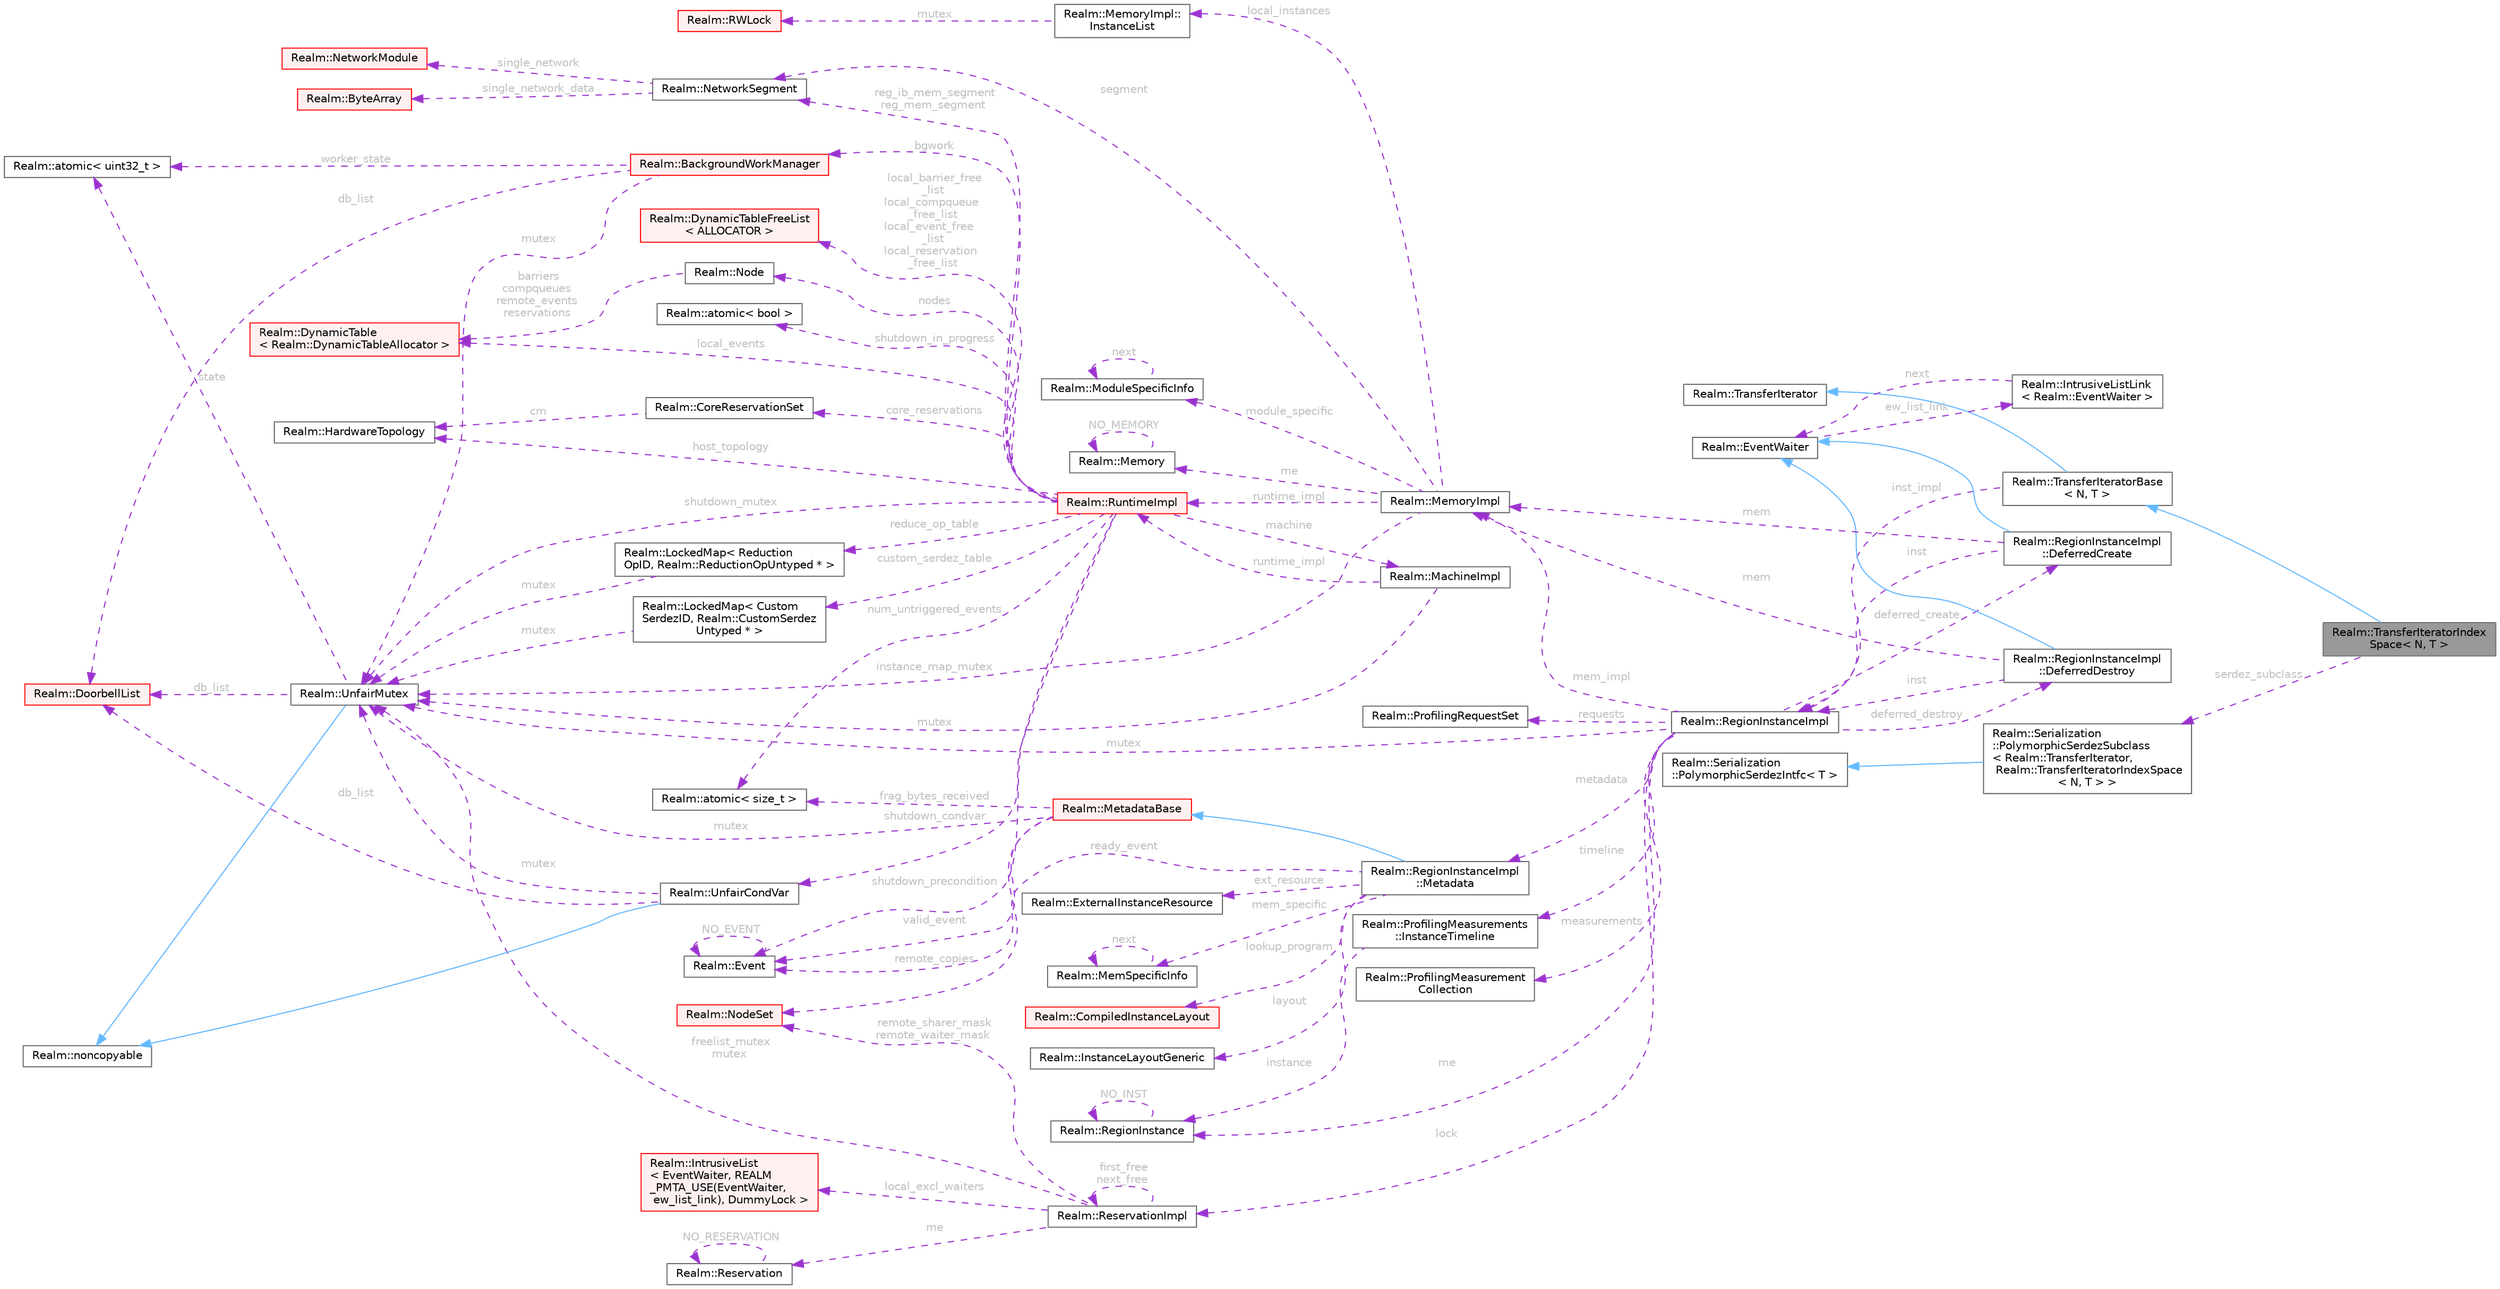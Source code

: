 digraph "Realm::TransferIteratorIndexSpace&lt; N, T &gt;"
{
 // LATEX_PDF_SIZE
  bgcolor="transparent";
  edge [fontname=Helvetica,fontsize=10,labelfontname=Helvetica,labelfontsize=10];
  node [fontname=Helvetica,fontsize=10,shape=box,height=0.2,width=0.4];
  rankdir="LR";
  Node1 [id="Node000001",label="Realm::TransferIteratorIndex\lSpace\< N, T \>",height=0.2,width=0.4,color="gray40", fillcolor="grey60", style="filled", fontcolor="black",tooltip=" "];
  Node2 -> Node1 [id="edge1_Node000001_Node000002",dir="back",color="steelblue1",style="solid",tooltip=" "];
  Node2 [id="Node000002",label="Realm::TransferIteratorBase\l\< N, T \>",height=0.2,width=0.4,color="gray40", fillcolor="white", style="filled",URL="$classRealm_1_1TransferIteratorBase.html",tooltip=" "];
  Node3 -> Node2 [id="edge2_Node000002_Node000003",dir="back",color="steelblue1",style="solid",tooltip=" "];
  Node3 [id="Node000003",label="Realm::TransferIterator",height=0.2,width=0.4,color="gray40", fillcolor="white", style="filled",URL="$classRealm_1_1TransferIterator.html",tooltip=" "];
  Node4 -> Node2 [id="edge3_Node000002_Node000004",dir="back",color="darkorchid3",style="dashed",tooltip=" ",label=" inst_impl",fontcolor="grey" ];
  Node4 [id="Node000004",label="Realm::RegionInstanceImpl",height=0.2,width=0.4,color="gray40", fillcolor="white", style="filled",URL="$classRealm_1_1RegionInstanceImpl.html",tooltip=" "];
  Node5 -> Node4 [id="edge4_Node000004_Node000005",dir="back",color="darkorchid3",style="dashed",tooltip=" ",label=" deferred_create",fontcolor="grey" ];
  Node5 [id="Node000005",label="Realm::RegionInstanceImpl\l::DeferredCreate",height=0.2,width=0.4,color="gray40", fillcolor="white", style="filled",URL="$classRealm_1_1RegionInstanceImpl_1_1DeferredCreate.html",tooltip=" "];
  Node6 -> Node5 [id="edge5_Node000005_Node000006",dir="back",color="steelblue1",style="solid",tooltip=" "];
  Node6 [id="Node000006",label="Realm::EventWaiter",height=0.2,width=0.4,color="gray40", fillcolor="white", style="filled",URL="$classRealm_1_1EventWaiter.html",tooltip=" "];
  Node7 -> Node6 [id="edge6_Node000006_Node000007",dir="back",color="darkorchid3",style="dashed",tooltip=" ",label=" ew_list_link",fontcolor="grey" ];
  Node7 [id="Node000007",label="Realm::IntrusiveListLink\l\< Realm::EventWaiter \>",height=0.2,width=0.4,color="gray40", fillcolor="white", style="filled",URL="$structRealm_1_1IntrusiveListLink.html",tooltip=" "];
  Node6 -> Node7 [id="edge7_Node000007_Node000006",dir="back",color="darkorchid3",style="dashed",tooltip=" ",label=" next",fontcolor="grey" ];
  Node4 -> Node5 [id="edge8_Node000005_Node000004",dir="back",color="darkorchid3",style="dashed",tooltip=" ",label=" inst",fontcolor="grey" ];
  Node8 -> Node5 [id="edge9_Node000005_Node000008",dir="back",color="darkorchid3",style="dashed",tooltip=" ",label=" mem",fontcolor="grey" ];
  Node8 [id="Node000008",label="Realm::MemoryImpl",height=0.2,width=0.4,color="gray40", fillcolor="white", style="filled",URL="$classRealm_1_1MemoryImpl.html",tooltip=" "];
  Node9 -> Node8 [id="edge10_Node000008_Node000009",dir="back",color="darkorchid3",style="dashed",tooltip=" ",label=" me",fontcolor="grey" ];
  Node9 [id="Node000009",label="Realm::Memory",height=0.2,width=0.4,color="gray40", fillcolor="white", style="filled",URL="$classRealm_1_1Memory.html",tooltip=" "];
  Node9 -> Node9 [id="edge11_Node000009_Node000009",dir="back",color="darkorchid3",style="dashed",tooltip=" ",label=" NO_MEMORY",fontcolor="grey" ];
  Node10 -> Node8 [id="edge12_Node000008_Node000010",dir="back",color="darkorchid3",style="dashed",tooltip=" ",label=" segment",fontcolor="grey" ];
  Node10 [id="Node000010",label="Realm::NetworkSegment",height=0.2,width=0.4,color="gray40", fillcolor="white", style="filled",URL="$classRealm_1_1NetworkSegment.html",tooltip=" "];
  Node11 -> Node10 [id="edge13_Node000010_Node000011",dir="back",color="darkorchid3",style="dashed",tooltip=" ",label=" single_network",fontcolor="grey" ];
  Node11 [id="Node000011",label="Realm::NetworkModule",height=0.2,width=0.4,color="red", fillcolor="#FFF0F0", style="filled",URL="$classRealm_1_1NetworkModule.html",tooltip=" "];
  Node13 -> Node10 [id="edge14_Node000010_Node000013",dir="back",color="darkorchid3",style="dashed",tooltip=" ",label=" single_network_data",fontcolor="grey" ];
  Node13 [id="Node000013",label="Realm::ByteArray",height=0.2,width=0.4,color="red", fillcolor="#FFF0F0", style="filled",URL="$classRealm_1_1ByteArray.html",tooltip=" "];
  Node15 -> Node8 [id="edge15_Node000008_Node000015",dir="back",color="darkorchid3",style="dashed",tooltip=" ",label=" module_specific",fontcolor="grey" ];
  Node15 [id="Node000015",label="Realm::ModuleSpecificInfo",height=0.2,width=0.4,color="gray40", fillcolor="white", style="filled",URL="$classRealm_1_1ModuleSpecificInfo.html",tooltip=" "];
  Node15 -> Node15 [id="edge16_Node000015_Node000015",dir="back",color="darkorchid3",style="dashed",tooltip=" ",label=" next",fontcolor="grey" ];
  Node16 -> Node8 [id="edge17_Node000008_Node000016",dir="back",color="darkorchid3",style="dashed",tooltip=" ",label=" instance_map_mutex",fontcolor="grey" ];
  Node16 [id="Node000016",label="Realm::UnfairMutex",height=0.2,width=0.4,color="gray40", fillcolor="white", style="filled",URL="$classRealm_1_1UnfairMutex.html",tooltip=" "];
  Node17 -> Node16 [id="edge18_Node000016_Node000017",dir="back",color="steelblue1",style="solid",tooltip=" "];
  Node17 [id="Node000017",label="Realm::noncopyable",height=0.2,width=0.4,color="gray40", fillcolor="white", style="filled",URL="$classRealm_1_1noncopyable.html",tooltip=" "];
  Node18 -> Node16 [id="edge19_Node000016_Node000018",dir="back",color="darkorchid3",style="dashed",tooltip=" ",label=" state",fontcolor="grey" ];
  Node18 [id="Node000018",label="Realm::atomic\< uint32_t \>",height=0.2,width=0.4,color="gray40", fillcolor="white", style="filled",URL="$classRealm_1_1atomic.html",tooltip=" "];
  Node19 -> Node16 [id="edge20_Node000016_Node000019",dir="back",color="darkorchid3",style="dashed",tooltip=" ",label=" db_list",fontcolor="grey" ];
  Node19 [id="Node000019",label="Realm::DoorbellList",height=0.2,width=0.4,color="red", fillcolor="#FFF0F0", style="filled",URL="$classRealm_1_1DoorbellList.html",tooltip=" "];
  Node21 -> Node8 [id="edge21_Node000008_Node000021",dir="back",color="darkorchid3",style="dashed",tooltip=" ",label=" local_instances",fontcolor="grey" ];
  Node21 [id="Node000021",label="Realm::MemoryImpl::\lInstanceList",height=0.2,width=0.4,color="gray40", fillcolor="white", style="filled",URL="$structRealm_1_1MemoryImpl_1_1InstanceList.html",tooltip=" "];
  Node22 -> Node21 [id="edge22_Node000021_Node000022",dir="back",color="darkorchid3",style="dashed",tooltip=" ",label=" mutex",fontcolor="grey" ];
  Node22 [id="Node000022",label="Realm::RWLock",height=0.2,width=0.4,color="red", fillcolor="#FFF0F0", style="filled",URL="$classRealm_1_1RWLock.html",tooltip=" "];
  Node25 -> Node8 [id="edge23_Node000008_Node000025",dir="back",color="darkorchid3",style="dashed",tooltip=" ",label=" runtime_impl",fontcolor="grey" ];
  Node25 [id="Node000025",label="Realm::RuntimeImpl",height=0.2,width=0.4,color="red", fillcolor="#FFF0F0", style="filled",URL="$classRealm_1_1RuntimeImpl.html",tooltip=" "];
  Node26 -> Node25 [id="edge24_Node000025_Node000026",dir="back",color="darkorchid3",style="dashed",tooltip=" ",label=" machine",fontcolor="grey" ];
  Node26 [id="Node000026",label="Realm::MachineImpl",height=0.2,width=0.4,color="gray40", fillcolor="white", style="filled",URL="$classRealm_1_1MachineImpl.html",tooltip=" "];
  Node16 -> Node26 [id="edge25_Node000026_Node000016",dir="back",color="darkorchid3",style="dashed",tooltip=" ",label=" mutex",fontcolor="grey" ];
  Node25 -> Node26 [id="edge26_Node000026_Node000025",dir="back",color="darkorchid3",style="dashed",tooltip=" ",label=" runtime_impl",fontcolor="grey" ];
  Node27 -> Node25 [id="edge27_Node000025_Node000027",dir="back",color="darkorchid3",style="dashed",tooltip=" ",label=" reduce_op_table",fontcolor="grey" ];
  Node27 [id="Node000027",label="Realm::LockedMap\< Reduction\lOpID, Realm::ReductionOpUntyped * \>",height=0.2,width=0.4,color="gray40", fillcolor="white", style="filled",URL="$classRealm_1_1LockedMap.html",tooltip=" "];
  Node16 -> Node27 [id="edge28_Node000027_Node000016",dir="back",color="darkorchid3",style="dashed",tooltip=" ",label=" mutex",fontcolor="grey" ];
  Node28 -> Node25 [id="edge29_Node000025_Node000028",dir="back",color="darkorchid3",style="dashed",tooltip=" ",label=" custom_serdez_table",fontcolor="grey" ];
  Node28 [id="Node000028",label="Realm::LockedMap\< Custom\lSerdezID, Realm::CustomSerdez\lUntyped * \>",height=0.2,width=0.4,color="gray40", fillcolor="white", style="filled",URL="$classRealm_1_1LockedMap.html",tooltip=" "];
  Node16 -> Node28 [id="edge30_Node000028_Node000016",dir="back",color="darkorchid3",style="dashed",tooltip=" ",label=" mutex",fontcolor="grey" ];
  Node29 -> Node25 [id="edge31_Node000025_Node000029",dir="back",color="darkorchid3",style="dashed",tooltip=" ",label=" num_untriggered_events",fontcolor="grey" ];
  Node29 [id="Node000029",label="Realm::atomic\< size_t \>",height=0.2,width=0.4,color="gray40", fillcolor="white", style="filled",URL="$classRealm_1_1atomic.html",tooltip=" "];
  Node30 -> Node25 [id="edge32_Node000025_Node000030",dir="back",color="darkorchid3",style="dashed",tooltip=" ",label=" nodes",fontcolor="grey" ];
  Node30 [id="Node000030",label="Realm::Node",height=0.2,width=0.4,color="gray40", fillcolor="white", style="filled",URL="$structRealm_1_1Node.html",tooltip=" "];
  Node31 -> Node30 [id="edge33_Node000030_Node000031",dir="back",color="darkorchid3",style="dashed",tooltip=" ",label=" barriers\ncompqueues\nremote_events\nreservations",fontcolor="grey" ];
  Node31 [id="Node000031",label="Realm::DynamicTable\l\< Realm::DynamicTableAllocator \>",height=0.2,width=0.4,color="red", fillcolor="#FFF0F0", style="filled",URL="$classRealm_1_1DynamicTable.html",tooltip=" "];
  Node31 -> Node25 [id="edge34_Node000025_Node000031",dir="back",color="darkorchid3",style="dashed",tooltip=" ",label=" local_events",fontcolor="grey" ];
  Node34 -> Node25 [id="edge35_Node000025_Node000034",dir="back",color="darkorchid3",style="dashed",tooltip=" ",label=" local_barrier_free\l_list\nlocal_compqueue\l_free_list\nlocal_event_free\l_list\nlocal_reservation\l_free_list",fontcolor="grey" ];
  Node34 [id="Node000034",label="Realm::DynamicTableFreeList\l\< ALLOCATOR \>",height=0.2,width=0.4,color="red", fillcolor="#FFF0F0", style="filled",URL="$classRealm_1_1DynamicTableFreeList.html",tooltip=" "];
  Node16 -> Node25 [id="edge36_Node000025_Node000016",dir="back",color="darkorchid3",style="dashed",tooltip=" ",label=" shutdown_mutex",fontcolor="grey" ];
  Node36 -> Node25 [id="edge37_Node000025_Node000036",dir="back",color="darkorchid3",style="dashed",tooltip=" ",label=" shutdown_condvar",fontcolor="grey" ];
  Node36 [id="Node000036",label="Realm::UnfairCondVar",height=0.2,width=0.4,color="gray40", fillcolor="white", style="filled",URL="$classRealm_1_1UnfairCondVar.html",tooltip=" "];
  Node17 -> Node36 [id="edge38_Node000036_Node000017",dir="back",color="steelblue1",style="solid",tooltip=" "];
  Node16 -> Node36 [id="edge39_Node000036_Node000016",dir="back",color="darkorchid3",style="dashed",tooltip=" ",label=" mutex",fontcolor="grey" ];
  Node19 -> Node36 [id="edge40_Node000036_Node000019",dir="back",color="darkorchid3",style="dashed",tooltip=" ",label=" db_list",fontcolor="grey" ];
  Node37 -> Node25 [id="edge41_Node000025_Node000037",dir="back",color="darkorchid3",style="dashed",tooltip=" ",label=" shutdown_precondition",fontcolor="grey" ];
  Node37 [id="Node000037",label="Realm::Event",height=0.2,width=0.4,color="gray40", fillcolor="white", style="filled",URL="$classRealm_1_1Event.html",tooltip=" "];
  Node37 -> Node37 [id="edge42_Node000037_Node000037",dir="back",color="darkorchid3",style="dashed",tooltip=" ",label=" NO_EVENT",fontcolor="grey" ];
  Node38 -> Node25 [id="edge43_Node000025_Node000038",dir="back",color="darkorchid3",style="dashed",tooltip=" ",label=" shutdown_in_progress",fontcolor="grey" ];
  Node38 [id="Node000038",label="Realm::atomic\< bool \>",height=0.2,width=0.4,color="gray40", fillcolor="white", style="filled",URL="$classRealm_1_1atomic.html",tooltip=" "];
  Node39 -> Node25 [id="edge44_Node000025_Node000039",dir="back",color="darkorchid3",style="dashed",tooltip=" ",label=" host_topology",fontcolor="grey" ];
  Node39 [id="Node000039",label="Realm::HardwareTopology",height=0.2,width=0.4,color="gray40", fillcolor="white", style="filled",URL="$classRealm_1_1HardwareTopology.html",tooltip="Represents the topology of the host processor cores and memory."];
  Node40 -> Node25 [id="edge45_Node000025_Node000040",dir="back",color="darkorchid3",style="dashed",tooltip=" ",label=" core_reservations",fontcolor="grey" ];
  Node40 [id="Node000040",label="Realm::CoreReservationSet",height=0.2,width=0.4,color="gray40", fillcolor="white", style="filled",URL="$classRealm_1_1CoreReservationSet.html",tooltip=" "];
  Node39 -> Node40 [id="edge46_Node000040_Node000039",dir="back",color="darkorchid3",style="dashed",tooltip=" ",label=" cm",fontcolor="grey" ];
  Node41 -> Node25 [id="edge47_Node000025_Node000041",dir="back",color="darkorchid3",style="dashed",tooltip=" ",label=" bgwork",fontcolor="grey" ];
  Node41 [id="Node000041",label="Realm::BackgroundWorkManager",height=0.2,width=0.4,color="red", fillcolor="#FFF0F0", style="filled",URL="$classRealm_1_1BackgroundWorkManager.html",tooltip=" "];
  Node16 -> Node41 [id="edge48_Node000041_Node000016",dir="back",color="darkorchid3",style="dashed",tooltip=" ",label=" mutex",fontcolor="grey" ];
  Node18 -> Node41 [id="edge49_Node000041_Node000018",dir="back",color="darkorchid3",style="dashed",tooltip=" ",label=" worker_state",fontcolor="grey" ];
  Node19 -> Node41 [id="edge50_Node000041_Node000019",dir="back",color="darkorchid3",style="dashed",tooltip=" ",label=" db_list",fontcolor="grey" ];
  Node10 -> Node25 [id="edge51_Node000025_Node000010",dir="back",color="darkorchid3",style="dashed",tooltip=" ",label=" reg_ib_mem_segment\nreg_mem_segment",fontcolor="grey" ];
  Node66 -> Node4 [id="edge52_Node000004_Node000066",dir="back",color="darkorchid3",style="dashed",tooltip=" ",label=" deferred_destroy",fontcolor="grey" ];
  Node66 [id="Node000066",label="Realm::RegionInstanceImpl\l::DeferredDestroy",height=0.2,width=0.4,color="gray40", fillcolor="white", style="filled",URL="$classRealm_1_1RegionInstanceImpl_1_1DeferredDestroy.html",tooltip=" "];
  Node6 -> Node66 [id="edge53_Node000066_Node000006",dir="back",color="steelblue1",style="solid",tooltip=" "];
  Node4 -> Node66 [id="edge54_Node000066_Node000004",dir="back",color="darkorchid3",style="dashed",tooltip=" ",label=" inst",fontcolor="grey" ];
  Node8 -> Node66 [id="edge55_Node000066_Node000008",dir="back",color="darkorchid3",style="dashed",tooltip=" ",label=" mem",fontcolor="grey" ];
  Node67 -> Node4 [id="edge56_Node000004_Node000067",dir="back",color="darkorchid3",style="dashed",tooltip=" ",label=" me",fontcolor="grey" ];
  Node67 [id="Node000067",label="Realm::RegionInstance",height=0.2,width=0.4,color="gray40", fillcolor="white", style="filled",URL="$classRealm_1_1RegionInstance.html",tooltip=" "];
  Node67 -> Node67 [id="edge57_Node000067_Node000067",dir="back",color="darkorchid3",style="dashed",tooltip=" ",label=" NO_INST",fontcolor="grey" ];
  Node8 -> Node4 [id="edge58_Node000004_Node000008",dir="back",color="darkorchid3",style="dashed",tooltip=" ",label=" mem_impl",fontcolor="grey" ];
  Node68 -> Node4 [id="edge59_Node000004_Node000068",dir="back",color="darkorchid3",style="dashed",tooltip=" ",label=" requests",fontcolor="grey" ];
  Node68 [id="Node000068",label="Realm::ProfilingRequestSet",height=0.2,width=0.4,color="gray40", fillcolor="white", style="filled",URL="$classRealm_1_1ProfilingRequestSet.html",tooltip=" "];
  Node69 -> Node4 [id="edge60_Node000004_Node000069",dir="back",color="darkorchid3",style="dashed",tooltip=" ",label=" measurements",fontcolor="grey" ];
  Node69 [id="Node000069",label="Realm::ProfilingMeasurement\lCollection",height=0.2,width=0.4,color="gray40", fillcolor="white", style="filled",URL="$classRealm_1_1ProfilingMeasurementCollection.html",tooltip=" "];
  Node70 -> Node4 [id="edge61_Node000004_Node000070",dir="back",color="darkorchid3",style="dashed",tooltip=" ",label=" timeline",fontcolor="grey" ];
  Node70 [id="Node000070",label="Realm::ProfilingMeasurements\l::InstanceTimeline",height=0.2,width=0.4,color="gray40", fillcolor="white", style="filled",URL="$structRealm_1_1ProfilingMeasurements_1_1InstanceTimeline.html",tooltip=" "];
  Node67 -> Node70 [id="edge62_Node000070_Node000067",dir="back",color="darkorchid3",style="dashed",tooltip=" ",label=" instance",fontcolor="grey" ];
  Node16 -> Node4 [id="edge63_Node000004_Node000016",dir="back",color="darkorchid3",style="dashed",tooltip=" ",label=" mutex",fontcolor="grey" ];
  Node71 -> Node4 [id="edge64_Node000004_Node000071",dir="back",color="darkorchid3",style="dashed",tooltip=" ",label=" metadata",fontcolor="grey" ];
  Node71 [id="Node000071",label="Realm::RegionInstanceImpl\l::Metadata",height=0.2,width=0.4,color="gray40", fillcolor="white", style="filled",URL="$classRealm_1_1RegionInstanceImpl_1_1Metadata.html",tooltip=" "];
  Node72 -> Node71 [id="edge65_Node000071_Node000072",dir="back",color="steelblue1",style="solid",tooltip=" "];
  Node72 [id="Node000072",label="Realm::MetadataBase",height=0.2,width=0.4,color="red", fillcolor="#FFF0F0", style="filled",URL="$classRealm_1_1MetadataBase.html",tooltip=" "];
  Node16 -> Node72 [id="edge66_Node000072_Node000016",dir="back",color="darkorchid3",style="dashed",tooltip=" ",label=" mutex",fontcolor="grey" ];
  Node37 -> Node72 [id="edge67_Node000072_Node000037",dir="back",color="darkorchid3",style="dashed",tooltip=" ",label=" valid_event",fontcolor="grey" ];
  Node73 -> Node72 [id="edge68_Node000072_Node000073",dir="back",color="darkorchid3",style="dashed",tooltip=" ",label=" remote_copies",fontcolor="grey" ];
  Node73 [id="Node000073",label="Realm::NodeSet",height=0.2,width=0.4,color="red", fillcolor="#FFF0F0", style="filled",URL="$classRealm_1_1NodeSet.html",tooltip=" "];
  Node29 -> Node72 [id="edge69_Node000072_Node000029",dir="back",color="darkorchid3",style="dashed",tooltip=" ",label=" frag_bytes_received",fontcolor="grey" ];
  Node37 -> Node71 [id="edge70_Node000071_Node000037",dir="back",color="darkorchid3",style="dashed",tooltip=" ",label=" ready_event",fontcolor="grey" ];
  Node77 -> Node71 [id="edge71_Node000071_Node000077",dir="back",color="darkorchid3",style="dashed",tooltip=" ",label=" layout",fontcolor="grey" ];
  Node77 [id="Node000077",label="Realm::InstanceLayoutGeneric",height=0.2,width=0.4,color="gray40", fillcolor="white", style="filled",URL="$classRealm_1_1InstanceLayoutGeneric.html",tooltip=" "];
  Node78 -> Node71 [id="edge72_Node000071_Node000078",dir="back",color="darkorchid3",style="dashed",tooltip=" ",label=" ext_resource",fontcolor="grey" ];
  Node78 [id="Node000078",label="Realm::ExternalInstanceResource",height=0.2,width=0.4,color="gray40", fillcolor="white", style="filled",URL="$classRealm_1_1ExternalInstanceResource.html",tooltip=" "];
  Node79 -> Node71 [id="edge73_Node000071_Node000079",dir="back",color="darkorchid3",style="dashed",tooltip=" ",label=" mem_specific",fontcolor="grey" ];
  Node79 [id="Node000079",label="Realm::MemSpecificInfo",height=0.2,width=0.4,color="gray40", fillcolor="white", style="filled",URL="$classRealm_1_1MemSpecificInfo.html",tooltip=" "];
  Node79 -> Node79 [id="edge74_Node000079_Node000079",dir="back",color="darkorchid3",style="dashed",tooltip=" ",label=" next",fontcolor="grey" ];
  Node80 -> Node71 [id="edge75_Node000071_Node000080",dir="back",color="darkorchid3",style="dashed",tooltip=" ",label=" lookup_program",fontcolor="grey" ];
  Node80 [id="Node000080",label="Realm::CompiledInstanceLayout",height=0.2,width=0.4,color="red", fillcolor="#FFF0F0", style="filled",URL="$classRealm_1_1CompiledInstanceLayout.html",tooltip=" "];
  Node82 -> Node4 [id="edge76_Node000004_Node000082",dir="back",color="darkorchid3",style="dashed",tooltip=" ",label=" lock",fontcolor="grey" ];
  Node82 [id="Node000082",label="Realm::ReservationImpl",height=0.2,width=0.4,color="gray40", fillcolor="white", style="filled",URL="$classRealm_1_1ReservationImpl.html",tooltip=" "];
  Node83 -> Node82 [id="edge77_Node000082_Node000083",dir="back",color="darkorchid3",style="dashed",tooltip=" ",label=" me",fontcolor="grey" ];
  Node83 [id="Node000083",label="Realm::Reservation",height=0.2,width=0.4,color="gray40", fillcolor="white", style="filled",URL="$classRealm_1_1Reservation.html",tooltip=" "];
  Node83 -> Node83 [id="edge78_Node000083_Node000083",dir="back",color="darkorchid3",style="dashed",tooltip=" ",label=" NO_RESERVATION",fontcolor="grey" ];
  Node16 -> Node82 [id="edge79_Node000082_Node000016",dir="back",color="darkorchid3",style="dashed",tooltip=" ",label=" freelist_mutex\nmutex",fontcolor="grey" ];
  Node73 -> Node82 [id="edge80_Node000082_Node000073",dir="back",color="darkorchid3",style="dashed",tooltip=" ",label=" remote_sharer_mask\nremote_waiter_mask",fontcolor="grey" ];
  Node58 -> Node82 [id="edge81_Node000082_Node000058",dir="back",color="darkorchid3",style="dashed",tooltip=" ",label=" local_excl_waiters",fontcolor="grey" ];
  Node58 [id="Node000058",label="Realm::IntrusiveList\l\< EventWaiter, REALM\l_PMTA_USE(EventWaiter,\l ew_list_link), DummyLock \>",height=0.2,width=0.4,color="red", fillcolor="#FFF0F0", style="filled",URL="$classRealm_1_1IntrusiveList.html",tooltip=" "];
  Node82 -> Node82 [id="edge82_Node000082_Node000082",dir="back",color="darkorchid3",style="dashed",tooltip=" ",label=" first_free\nnext_free",fontcolor="grey" ];
  Node84 -> Node1 [id="edge83_Node000001_Node000084",dir="back",color="darkorchid3",style="dashed",tooltip=" ",label=" serdez_subclass",fontcolor="grey" ];
  Node84 [id="Node000084",label="Realm::Serialization\l::PolymorphicSerdezSubclass\l\< Realm::TransferIterator,\l Realm::TransferIteratorIndexSpace\l\< N, T \> \>",height=0.2,width=0.4,color="gray40", fillcolor="white", style="filled",URL="$classRealm_1_1Serialization_1_1PolymorphicSerdezSubclass.html",tooltip=" "];
  Node85 -> Node84 [id="edge84_Node000084_Node000085",dir="back",color="steelblue1",style="solid",tooltip=" "];
  Node85 [id="Node000085",label="Realm::Serialization\l::PolymorphicSerdezIntfc\< T \>",height=0.2,width=0.4,color="gray40", fillcolor="white", style="filled",URL="$classRealm_1_1Serialization_1_1PolymorphicSerdezIntfc.html",tooltip=" "];
}
